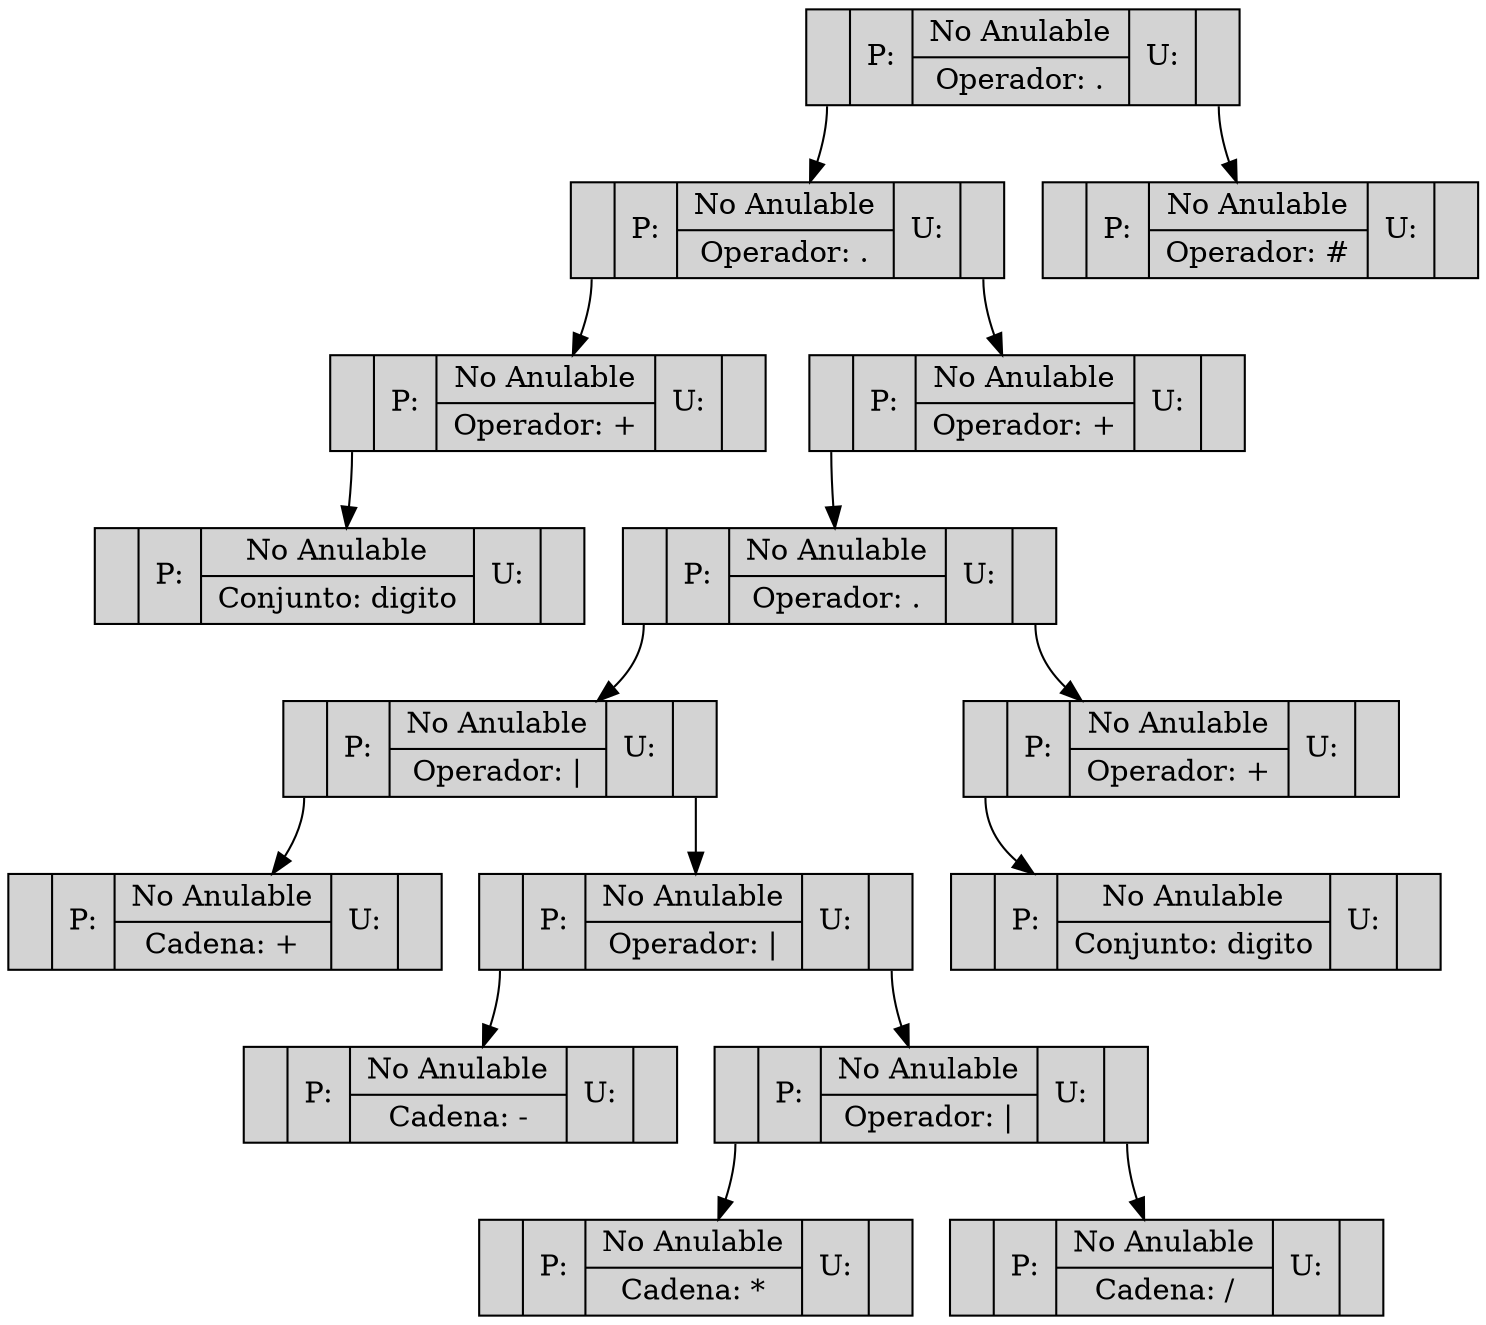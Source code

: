 digraph ARBOL { 
rankdir=TB
node[shape=record,style=filled] 
"0"[label ="<C0>|P:|{<C1>No Anulable|Operador: \.}|U:|<C2>"]; 
"2"[label ="<C0>|P:|{<C1>No Anulable|Operador: \.}|U:|<C2>"]; 
"4"[label ="<C0>|P:|{<C1>No Anulable|Operador: \+}|U:|<C2>"]; 
"5"[label ="<C0>|P:|{<C1>No Anulable|Conjunto: digito}|U:|<C2>"]; 
"4":C0->"5"; 
"2":C0->"4"; 
"6"[label ="<C0>|P:|{<C1>No Anulable|Operador: \+}|U:|<C2>"]; 
"7"[label ="<C0>|P:|{<C1>No Anulable|Operador: \.}|U:|<C2>"]; 
"8"[label ="<C0>|P:|{<C1>No Anulable|Operador: \|}|U:|<C2>"]; 
"9"[label ="<C0>|P:|{<C1>No Anulable|Cadena: \+}|U:|<C2>"]; 
"8":C0->"9"; 
"10"[label ="<C0>|P:|{<C1>No Anulable|Operador: \|}|U:|<C2>"]; 
"11"[label ="<C0>|P:|{<C1>No Anulable|Cadena: \-}|U:|<C2>"]; 
"10":C0->"11"; 
"12"[label ="<C0>|P:|{<C1>No Anulable|Operador: \|}|U:|<C2>"]; 
"13"[label ="<C0>|P:|{<C1>No Anulable|Cadena: \*}|U:|<C2>"]; 
"12":C0->"13"; 
"14"[label ="<C0>|P:|{<C1>No Anulable|Cadena: \/}|U:|<C2>"]; 
"12":C2->"14"; 
"10":C2->"12"; 
"8":C2->"10"; 
"7":C0->"8"; 
"15"[label ="<C0>|P:|{<C1>No Anulable|Operador: \+}|U:|<C2>"]; 
"16"[label ="<C0>|P:|{<C1>No Anulable|Conjunto: digito}|U:|<C2>"]; 
"15":C0->"16"; 
"7":C2->"15"; 
"6":C0->"7"; 
"2":C2->"6"; 
"0":C0->"2"; 
"1"[label ="<C0>|P:|{<C1>No Anulable|Operador: \#}|U:|<C2>"]; 
"0":C2->"1"; 

}